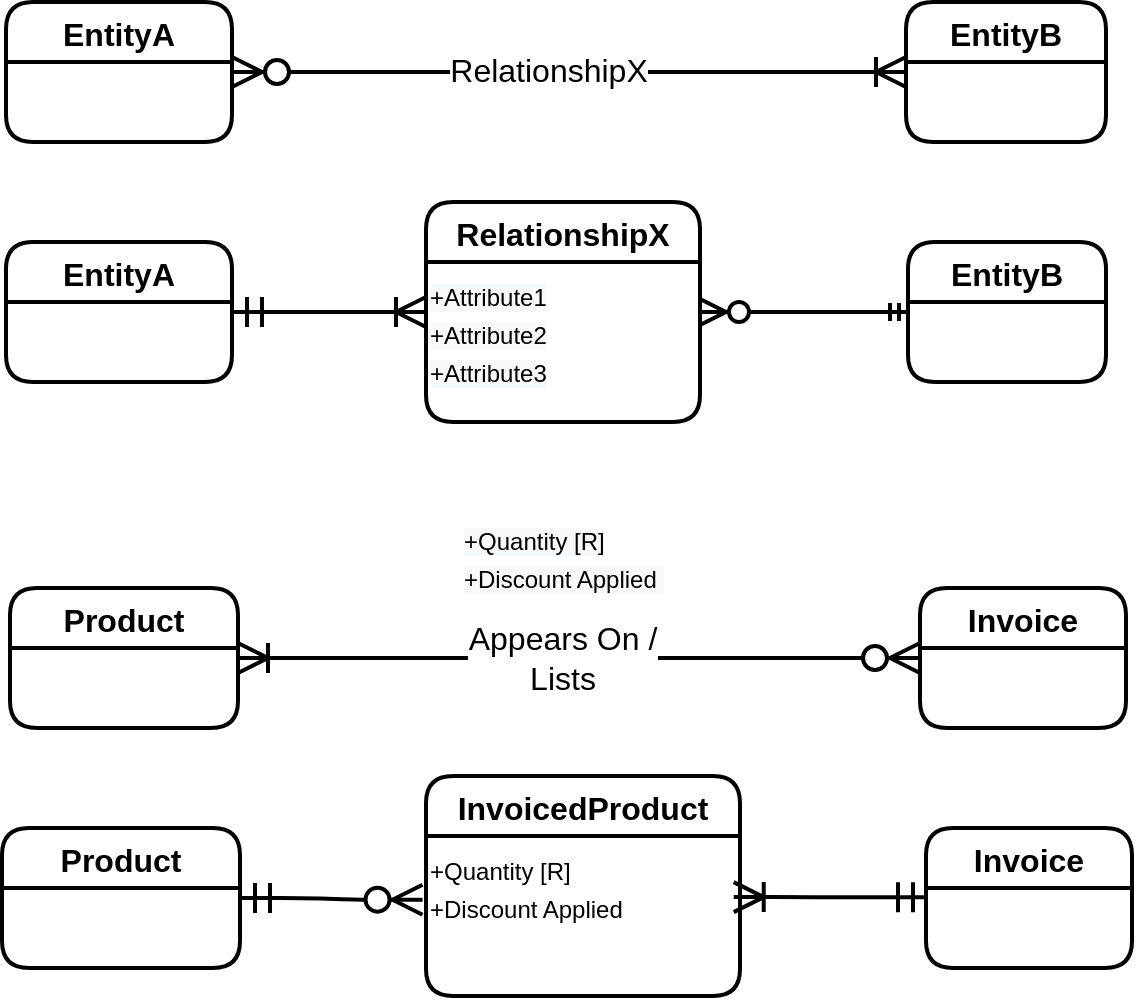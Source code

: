 <mxfile version="13.7.3" type="device"><diagram id="PvwpYiuwMlh8wbyk0DyU" name="Page-1"><mxGraphModel dx="1185" dy="685" grid="0" gridSize="10" guides="1" tooltips="1" connect="1" arrows="1" fold="1" page="1" pageScale="1" pageWidth="850" pageHeight="1100" math="0" shadow="0"><root><mxCell id="0"/><mxCell id="1" parent="0"/><mxCell id="ANh4jkmGuOyWrMpr7eZ5-1" value="EntityA" style="swimlane;childLayout=stackLayout;horizontal=1;startSize=30;horizontalStack=0;rounded=1;fontSize=16;fontStyle=1;strokeWidth=2;resizeParent=0;resizeLast=1;shadow=0;dashed=0;align=center;" vertex="1" parent="1"><mxGeometry x="100" y="210" width="113" height="70" as="geometry"><mxRectangle x="80" y="130" width="40" height="30" as="alternateBounds"/></mxGeometry></mxCell><mxCell id="ANh4jkmGuOyWrMpr7eZ5-4" value="EntityB" style="swimlane;childLayout=stackLayout;horizontal=1;startSize=30;horizontalStack=0;rounded=1;fontSize=16;fontStyle=1;strokeWidth=2;resizeParent=0;resizeLast=1;shadow=0;dashed=0;align=center;" vertex="1" parent="1"><mxGeometry x="551" y="210" width="99" height="70" as="geometry"><mxRectangle x="470" y="130" width="40" height="30" as="alternateBounds"/></mxGeometry></mxCell><mxCell id="ANh4jkmGuOyWrMpr7eZ5-11" value="EntityA" style="swimlane;childLayout=stackLayout;horizontal=1;startSize=30;horizontalStack=0;rounded=1;fontSize=16;fontStyle=1;strokeWidth=2;resizeParent=0;resizeLast=1;shadow=0;dashed=0;align=center;" vertex="1" parent="1"><mxGeometry x="100" y="90" width="113" height="70" as="geometry"><mxRectangle x="100" y="90" width="40" height="30" as="alternateBounds"/></mxGeometry></mxCell><mxCell id="ANh4jkmGuOyWrMpr7eZ5-12" value="EntityB" style="swimlane;childLayout=stackLayout;horizontal=1;startSize=30;horizontalStack=0;rounded=1;fontSize=16;fontStyle=1;strokeWidth=2;resizeParent=0;resizeLast=1;shadow=0;dashed=0;align=center;" vertex="1" parent="1"><mxGeometry x="550" y="90" width="100" height="70" as="geometry"><mxRectangle x="470" y="130" width="40" height="30" as="alternateBounds"/></mxGeometry></mxCell><mxCell id="ANh4jkmGuOyWrMpr7eZ5-15" value="" style="edgeStyle=entityRelationEdgeStyle;fontSize=12;html=1;endArrow=ERzeroToMany;startArrow=ERoneToMany;strokeWidth=2;endSize=12;startSize=12;entryX=0;entryY=0.5;entryDx=0;entryDy=0;exitX=1;exitY=0.5;exitDx=0;exitDy=0;endFill=1;startFill=0;" edge="1" parent="1" source="ANh4jkmGuOyWrMpr7eZ5-18" target="ANh4jkmGuOyWrMpr7eZ5-19"><mxGeometry width="100" height="100" relative="1" as="geometry"><mxPoint x="314" y="533" as="sourcePoint"/><mxPoint x="414" y="433" as="targetPoint"/></mxGeometry></mxCell><mxCell id="ANh4jkmGuOyWrMpr7eZ5-34" value="Appears On /&lt;br&gt;Lists" style="edgeLabel;html=1;align=center;verticalAlign=middle;resizable=0;points=[];fontSize=16;" vertex="1" connectable="0" parent="ANh4jkmGuOyWrMpr7eZ5-15"><mxGeometry x="-0.053" relative="1" as="geometry"><mxPoint as="offset"/></mxGeometry></mxCell><mxCell id="ANh4jkmGuOyWrMpr7eZ5-20" value="" style="edgeStyle=entityRelationEdgeStyle;fontSize=12;html=1;endArrow=ERzeroToMany;startArrow=ERmandOne;strokeWidth=2;exitX=1;exitY=0.5;exitDx=0;exitDy=0;endSize=12;startSize=12;entryX=-0.011;entryY=0.398;entryDx=0;entryDy=0;entryPerimeter=0;startFill=0;" edge="1" parent="1" source="ANh4jkmGuOyWrMpr7eZ5-16" target="ANh4jkmGuOyWrMpr7eZ5-38"><mxGeometry width="100" height="100" relative="1" as="geometry"><mxPoint x="414" y="643" as="sourcePoint"/><mxPoint x="326" y="547" as="targetPoint"/></mxGeometry></mxCell><mxCell id="ANh4jkmGuOyWrMpr7eZ5-16" value="Product" style="swimlane;childLayout=stackLayout;horizontal=1;startSize=30;horizontalStack=0;rounded=1;fontSize=16;fontStyle=1;strokeWidth=2;resizeParent=0;resizeLast=1;shadow=0;dashed=0;align=center;" vertex="1" parent="1"><mxGeometry x="98" y="503" width="119" height="70" as="geometry"><mxRectangle x="80" y="130" width="40" height="30" as="alternateBounds"/></mxGeometry></mxCell><mxCell id="ANh4jkmGuOyWrMpr7eZ5-17" value="Invoice" style="swimlane;childLayout=stackLayout;horizontal=1;startSize=30;horizontalStack=0;rounded=1;fontSize=16;fontStyle=1;strokeWidth=2;resizeParent=0;resizeLast=1;shadow=0;dashed=0;align=center;" vertex="1" parent="1"><mxGeometry x="560" y="503" width="103" height="70" as="geometry"><mxRectangle x="470" y="130" width="40" height="30" as="alternateBounds"/></mxGeometry></mxCell><mxCell id="ANh4jkmGuOyWrMpr7eZ5-18" value="Product" style="swimlane;childLayout=stackLayout;horizontal=1;startSize=30;horizontalStack=0;rounded=1;fontSize=16;fontStyle=1;strokeWidth=2;resizeParent=0;resizeLast=1;shadow=0;dashed=0;align=center;" vertex="1" parent="1"><mxGeometry x="102" y="383" width="114" height="70" as="geometry"><mxRectangle x="100" y="90" width="40" height="30" as="alternateBounds"/></mxGeometry></mxCell><mxCell id="ANh4jkmGuOyWrMpr7eZ5-19" value="Invoice" style="swimlane;childLayout=stackLayout;horizontal=1;startSize=30;horizontalStack=0;rounded=1;fontSize=16;fontStyle=1;strokeWidth=2;resizeParent=0;resizeLast=1;shadow=0;dashed=0;align=center;" vertex="1" parent="1"><mxGeometry x="557" y="383" width="103" height="70" as="geometry"><mxRectangle x="470" y="130" width="40" height="30" as="alternateBounds"/></mxGeometry></mxCell><mxCell id="ANh4jkmGuOyWrMpr7eZ5-23" value="" style="edgeStyle=entityRelationEdgeStyle;fontSize=12;html=1;endArrow=ERoneToMany;endFill=0;startArrow=ERzeroToMany;strokeWidth=2;entryX=0;entryY=0.5;entryDx=0;entryDy=0;exitX=1;exitY=0.5;exitDx=0;exitDy=0;endSize=12;startSize=12;" edge="1" parent="1" source="ANh4jkmGuOyWrMpr7eZ5-11" target="ANh4jkmGuOyWrMpr7eZ5-12"><mxGeometry width="100" height="100" relative="1" as="geometry"><mxPoint x="296" y="188" as="sourcePoint"/><mxPoint x="396" y="88" as="targetPoint"/></mxGeometry></mxCell><mxCell id="ANh4jkmGuOyWrMpr7eZ5-24" value="RelationshipX" style="edgeLabel;html=1;align=center;verticalAlign=middle;resizable=0;points=[];fontSize=16;" vertex="1" connectable="0" parent="ANh4jkmGuOyWrMpr7eZ5-23"><mxGeometry x="-0.061" y="1" relative="1" as="geometry"><mxPoint as="offset"/></mxGeometry></mxCell><mxCell id="ANh4jkmGuOyWrMpr7eZ5-26" value="" style="edgeStyle=orthogonalEdgeStyle;fontSize=12;html=1;endArrow=ERoneToMany;startArrow=ERmandOne;strokeWidth=2;exitX=1;exitY=0.5;exitDx=0;exitDy=0;entryX=0;entryY=0.5;entryDx=0;entryDy=0;curved=1;endSize=12;startSize=12;endFill=0;" edge="1" parent="1" source="ANh4jkmGuOyWrMpr7eZ5-1" target="ANh4jkmGuOyWrMpr7eZ5-25"><mxGeometry width="100" height="100" relative="1" as="geometry"><mxPoint x="132" y="401" as="sourcePoint"/><mxPoint x="288" y="332" as="targetPoint"/></mxGeometry></mxCell><mxCell id="ANh4jkmGuOyWrMpr7eZ5-27" value="" style="edgeStyle=orthogonalEdgeStyle;fontSize=12;html=1;endArrow=ERzeroToMany;startArrow=ERmandOne;strokeWidth=2;entryX=1;entryY=0.5;entryDx=0;entryDy=0;exitX=0;exitY=0.5;exitDx=0;exitDy=0;curved=1;endSize=10;" edge="1" parent="1" source="ANh4jkmGuOyWrMpr7eZ5-4" target="ANh4jkmGuOyWrMpr7eZ5-25"><mxGeometry width="100" height="100" relative="1" as="geometry"><mxPoint x="344" y="270" as="sourcePoint"/><mxPoint x="444" y="170" as="targetPoint"/></mxGeometry></mxCell><mxCell id="ANh4jkmGuOyWrMpr7eZ5-25" value="RelationshipX" style="swimlane;childLayout=stackLayout;horizontal=1;startSize=30;horizontalStack=0;rounded=1;fontSize=16;fontStyle=1;strokeWidth=2;resizeParent=0;resizeLast=1;shadow=0;dashed=0;align=center;" vertex="1" parent="1"><mxGeometry x="310" y="190" width="137" height="110" as="geometry"><mxRectangle x="470" y="130" width="40" height="30" as="alternateBounds"/></mxGeometry></mxCell><mxCell id="ANh4jkmGuOyWrMpr7eZ5-32" value="&lt;span style=&quot;color: rgb(0, 0, 0); font-family: helvetica; font-size: 12px; font-style: normal; font-weight: 400; letter-spacing: normal; text-align: left; text-indent: 0px; text-transform: none; word-spacing: 0px; background-color: rgb(248, 249, 250); display: inline; float: none;&quot;&gt;+Attribute1&lt;/span&gt;&lt;br style=&quot;padding: 0px; margin: 0px; color: rgb(0, 0, 0); font-family: helvetica; font-size: 12px; font-style: normal; font-weight: 400; letter-spacing: normal; text-align: left; text-indent: 0px; text-transform: none; word-spacing: 0px; background-color: rgb(248, 249, 250);&quot;&gt;&lt;span style=&quot;color: rgb(0, 0, 0); font-family: helvetica; font-size: 12px; font-style: normal; font-weight: 400; letter-spacing: normal; text-align: left; text-indent: 0px; text-transform: none; word-spacing: 0px; background-color: rgb(248, 249, 250); display: inline; float: none;&quot;&gt;+Attribute2&lt;/span&gt;&lt;br style=&quot;padding: 0px; margin: 0px; color: rgb(0, 0, 0); font-family: helvetica; font-size: 12px; font-style: normal; font-weight: 400; letter-spacing: normal; text-align: left; text-indent: 0px; text-transform: none; word-spacing: 0px; background-color: rgb(248, 249, 250);&quot;&gt;&lt;span style=&quot;color: rgb(0, 0, 0); font-family: helvetica; font-size: 12px; font-style: normal; font-weight: 400; letter-spacing: normal; text-align: left; text-indent: 0px; text-transform: none; word-spacing: 0px; background-color: rgb(248, 249, 250); display: inline; float: none;&quot;&gt;+Attribute3&lt;/span&gt;" style="text;whiteSpace=wrap;html=1;fontSize=16;" vertex="1" parent="ANh4jkmGuOyWrMpr7eZ5-25"><mxGeometry y="30" width="137" height="80" as="geometry"/></mxCell><mxCell id="ANh4jkmGuOyWrMpr7eZ5-35" value="" style="edgeStyle=entityRelationEdgeStyle;fontSize=12;html=1;endArrow=ERmandOne;startArrow=ERoneToMany;strokeWidth=2;endSize=12;startSize=12;exitX=0.98;exitY=0.382;exitDx=0;exitDy=0;exitPerimeter=0;endFill=0;startFill=0;" edge="1" parent="1" source="ANh4jkmGuOyWrMpr7eZ5-38"><mxGeometry width="100" height="100" relative="1" as="geometry"><mxPoint x="466" y="538" as="sourcePoint"/><mxPoint x="561" y="537.58" as="targetPoint"/></mxGeometry></mxCell><mxCell id="ANh4jkmGuOyWrMpr7eZ5-37" value="InvoicedProduct" style="swimlane;childLayout=stackLayout;horizontal=1;startSize=30;horizontalStack=0;rounded=1;fontSize=16;fontStyle=1;strokeWidth=2;resizeParent=0;resizeLast=1;shadow=0;dashed=0;align=center;" vertex="1" parent="1"><mxGeometry x="310" y="477" width="157" height="110" as="geometry"><mxRectangle x="470" y="130" width="40" height="30" as="alternateBounds"/></mxGeometry></mxCell><mxCell id="ANh4jkmGuOyWrMpr7eZ5-38" value="&lt;font style=&quot;font-size: 12px&quot;&gt;&lt;font face=&quot;helvetica&quot; style=&quot;font-size: 12px&quot;&gt;+Quantity [R]&lt;br&gt;&lt;/font&gt;+Discount Applied&amp;nbsp;&lt;/font&gt;" style="text;whiteSpace=wrap;html=1;fontSize=16;" vertex="1" parent="ANh4jkmGuOyWrMpr7eZ5-37"><mxGeometry y="30" width="157" height="80" as="geometry"/></mxCell><mxCell id="ANh4jkmGuOyWrMpr7eZ5-39" value="&lt;font face=&quot;helvetica&quot; style=&quot;color: rgb(0, 0, 0); font-size: 12px; font-style: normal; font-weight: 400; letter-spacing: normal; text-align: left; text-indent: 0px; text-transform: none; word-spacing: 0px; background-color: rgb(248, 249, 250);&quot;&gt;+Quantity [R]&lt;br&gt;&lt;/font&gt;&lt;span style=&quot;color: rgb(0, 0, 0); font-family: helvetica; font-size: 12px; font-style: normal; font-weight: 400; letter-spacing: normal; text-align: left; text-indent: 0px; text-transform: none; word-spacing: 0px; background-color: rgb(248, 249, 250); display: inline; float: none;&quot;&gt;+Discount Applied&amp;nbsp;&lt;/span&gt;" style="text;whiteSpace=wrap;html=1;fontSize=16;" vertex="1" parent="1"><mxGeometry x="327.003" y="342" width="120" height="56" as="geometry"/></mxCell></root></mxGraphModel></diagram></mxfile>